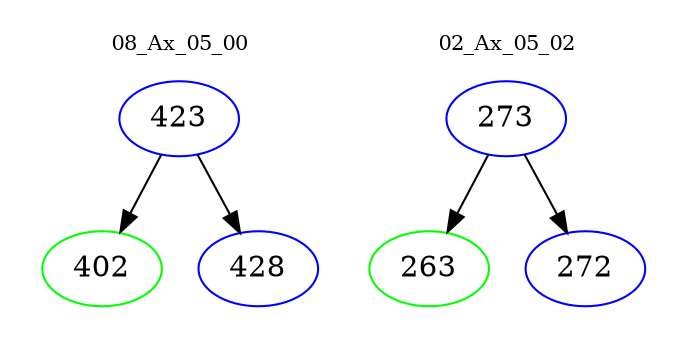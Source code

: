 digraph{
subgraph cluster_0 {
color = white
label = "08_Ax_05_00";
fontsize=10;
T0_423 [label="423", color="blue"]
T0_423 -> T0_402 [color="black"]
T0_402 [label="402", color="green"]
T0_423 -> T0_428 [color="black"]
T0_428 [label="428", color="blue"]
}
subgraph cluster_1 {
color = white
label = "02_Ax_05_02";
fontsize=10;
T1_273 [label="273", color="blue"]
T1_273 -> T1_263 [color="black"]
T1_263 [label="263", color="green"]
T1_273 -> T1_272 [color="black"]
T1_272 [label="272", color="blue"]
}
}
